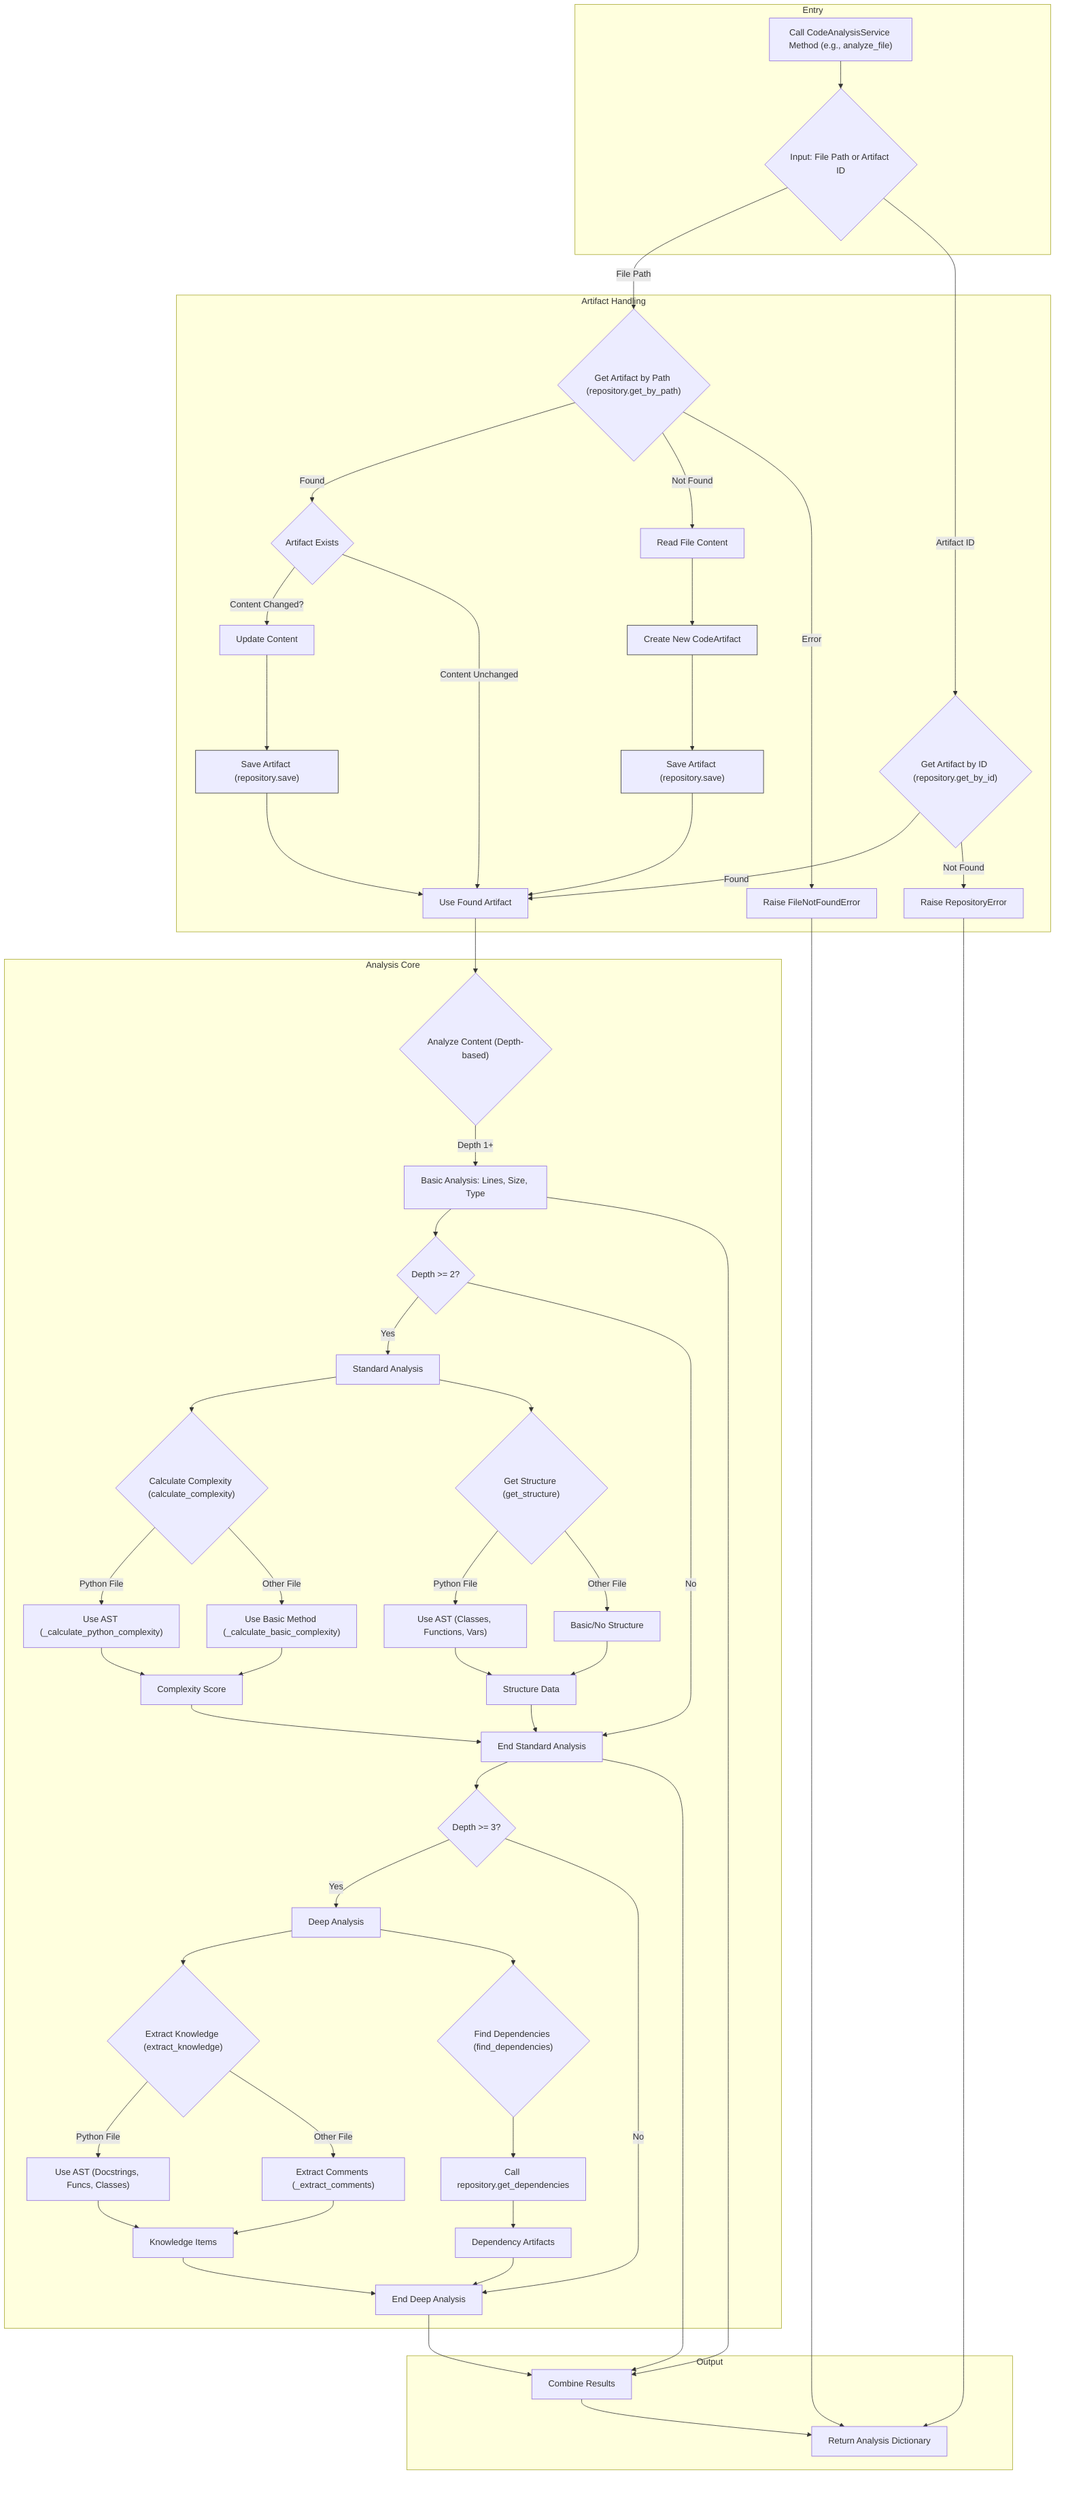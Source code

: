 graph TD
    subgraph Entry
        A["Call CodeAnalysisService Method (e.g., analyze_file)"] --> B{Input: File Path or Artifact ID};
    end

    subgraph Artifact Handling
        B -- File Path --> C{"Get Artifact by Path (repository.get_by_path)"};
        B -- Artifact ID --> D{"Get Artifact by ID (repository.get_by_id)"};
        C -- Found --> E{Artifact Exists};
        C -- Not Found --> F[Read File Content];
        F --> G[Create New CodeArtifact];
        G --> H["Save Artifact (repository.save)"];
        H --> I[Use Saved Artifact];
        E -- Content Changed? --> J[Update Content];
        J --> K["Save Artifact (repository.save)"];
        K --> I;
        E -- Content Unchanged --> I;
        D -- Found --> I[Use Found Artifact];
        C -- Error --> X[Raise FileNotFoundError];
        D -- Not Found --> Y[Raise RepositoryError];
    end

    subgraph Analysis Core
        I --> L{"Analyze Content (Depth-based)"};
        L -- Depth 1+ --> M[Basic Analysis: Lines, Size, Type];
        M --> N{Depth >= 2?};
        N -- Yes --> O[Standard Analysis];
        O --> P{"Calculate Complexity (calculate_complexity)"};
        P -- Python File --> Q["Use AST (_calculate_python_complexity)"];
        P -- Other File --> R["Use Basic Method (_calculate_basic_complexity)"];
        Q --> S[Complexity Score];
        R --> S;
        O --> T{"Get Structure (get_structure)"};
        T -- Python File --> U["Use AST (Classes, Functions, Vars)"];
        T -- Other File --> V[Basic/No Structure];
        U --> W[Structure Data];
        V --> W;
        N -- No --> Z[End Standard Analysis];
        S --> Z;
        W --> Z;
        Z --> AA{Depth >= 3?};
        AA -- Yes --> BB[Deep Analysis];
        BB --> CC{"Extract Knowledge (extract_knowledge)"};
        CC -- Python File --> DD["Use AST (Docstrings, Funcs, Classes)"];
        CC -- Other File --> EE["Extract Comments (_extract_comments)"];
        DD --> FF[Knowledge Items];
        EE --> FF;
        BB --> GG{"Find Dependencies (find_dependencies)"};
        GG --> HH[Call repository.get_dependencies];
        HH --> II[Dependency Artifacts];
        AA -- No --> JJ[End Deep Analysis];
        FF --> JJ;
        II --> JJ;
    end

    subgraph Output
        M --> KK[Combine Results];
        Z --> KK;
        JJ --> KK;
        KK --> LL[Return Analysis Dictionary];
        X --> LL;
        Y --> LL;
    end

    style G fill:#lightgreen,stroke:#333,stroke-width:1px
    style H fill:#lightgreen,stroke:#333,stroke-width:1px
    style K fill:#lightgreen,stroke:#333,stroke-width:1px